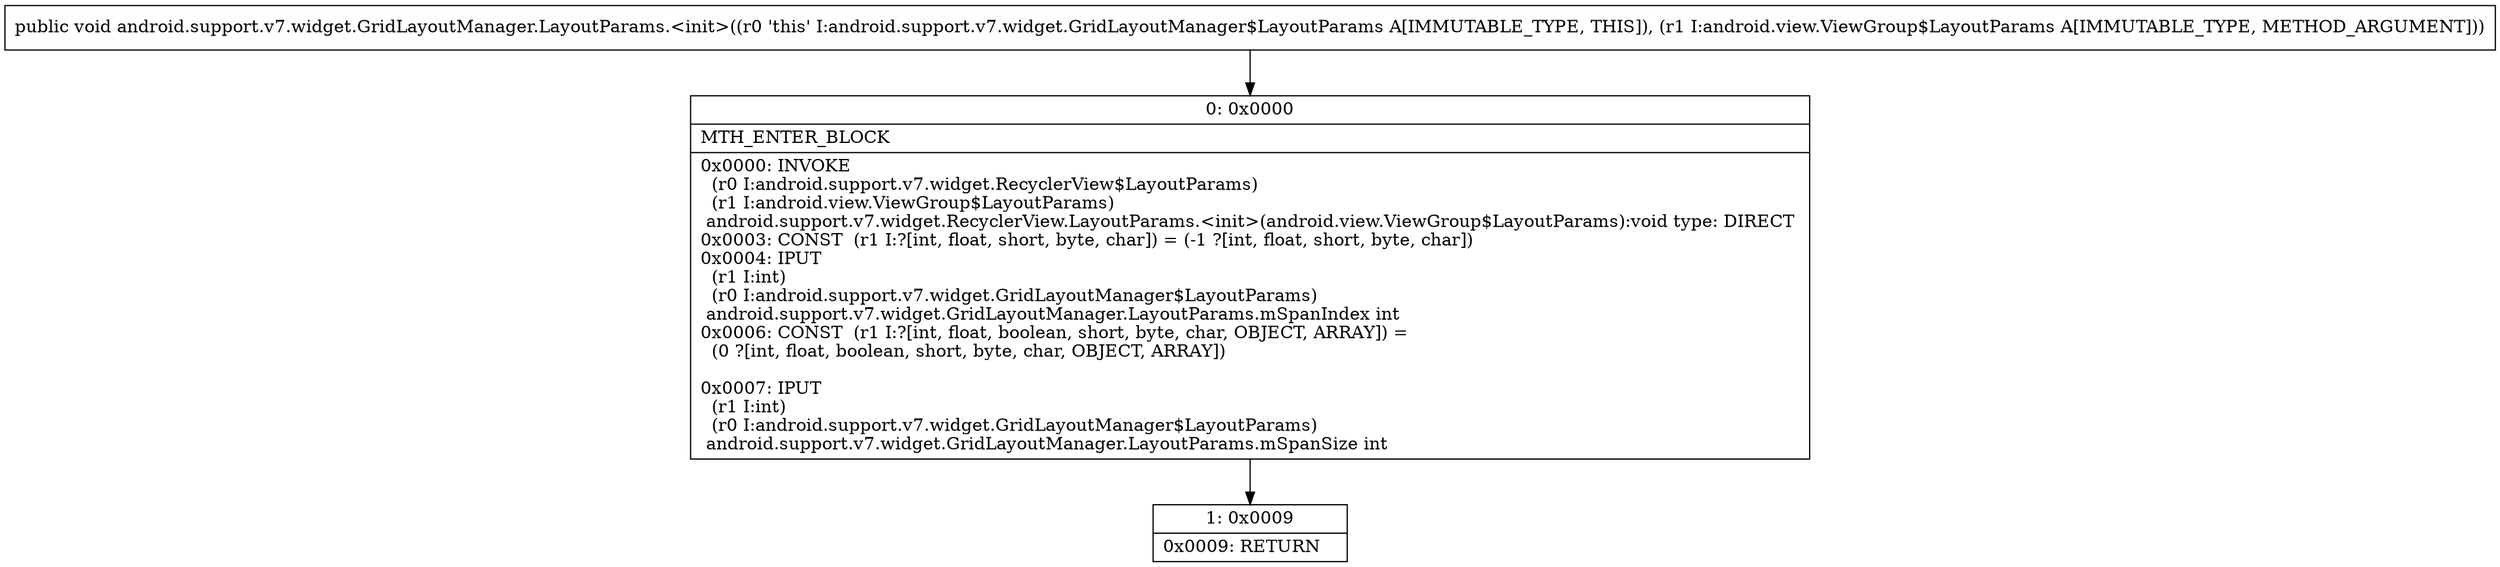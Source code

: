 digraph "CFG forandroid.support.v7.widget.GridLayoutManager.LayoutParams.\<init\>(Landroid\/view\/ViewGroup$LayoutParams;)V" {
Node_0 [shape=record,label="{0\:\ 0x0000|MTH_ENTER_BLOCK\l|0x0000: INVOKE  \l  (r0 I:android.support.v7.widget.RecyclerView$LayoutParams)\l  (r1 I:android.view.ViewGroup$LayoutParams)\l android.support.v7.widget.RecyclerView.LayoutParams.\<init\>(android.view.ViewGroup$LayoutParams):void type: DIRECT \l0x0003: CONST  (r1 I:?[int, float, short, byte, char]) = (\-1 ?[int, float, short, byte, char]) \l0x0004: IPUT  \l  (r1 I:int)\l  (r0 I:android.support.v7.widget.GridLayoutManager$LayoutParams)\l android.support.v7.widget.GridLayoutManager.LayoutParams.mSpanIndex int \l0x0006: CONST  (r1 I:?[int, float, boolean, short, byte, char, OBJECT, ARRAY]) = \l  (0 ?[int, float, boolean, short, byte, char, OBJECT, ARRAY])\l \l0x0007: IPUT  \l  (r1 I:int)\l  (r0 I:android.support.v7.widget.GridLayoutManager$LayoutParams)\l android.support.v7.widget.GridLayoutManager.LayoutParams.mSpanSize int \l}"];
Node_1 [shape=record,label="{1\:\ 0x0009|0x0009: RETURN   \l}"];
MethodNode[shape=record,label="{public void android.support.v7.widget.GridLayoutManager.LayoutParams.\<init\>((r0 'this' I:android.support.v7.widget.GridLayoutManager$LayoutParams A[IMMUTABLE_TYPE, THIS]), (r1 I:android.view.ViewGroup$LayoutParams A[IMMUTABLE_TYPE, METHOD_ARGUMENT])) }"];
MethodNode -> Node_0;
Node_0 -> Node_1;
}

